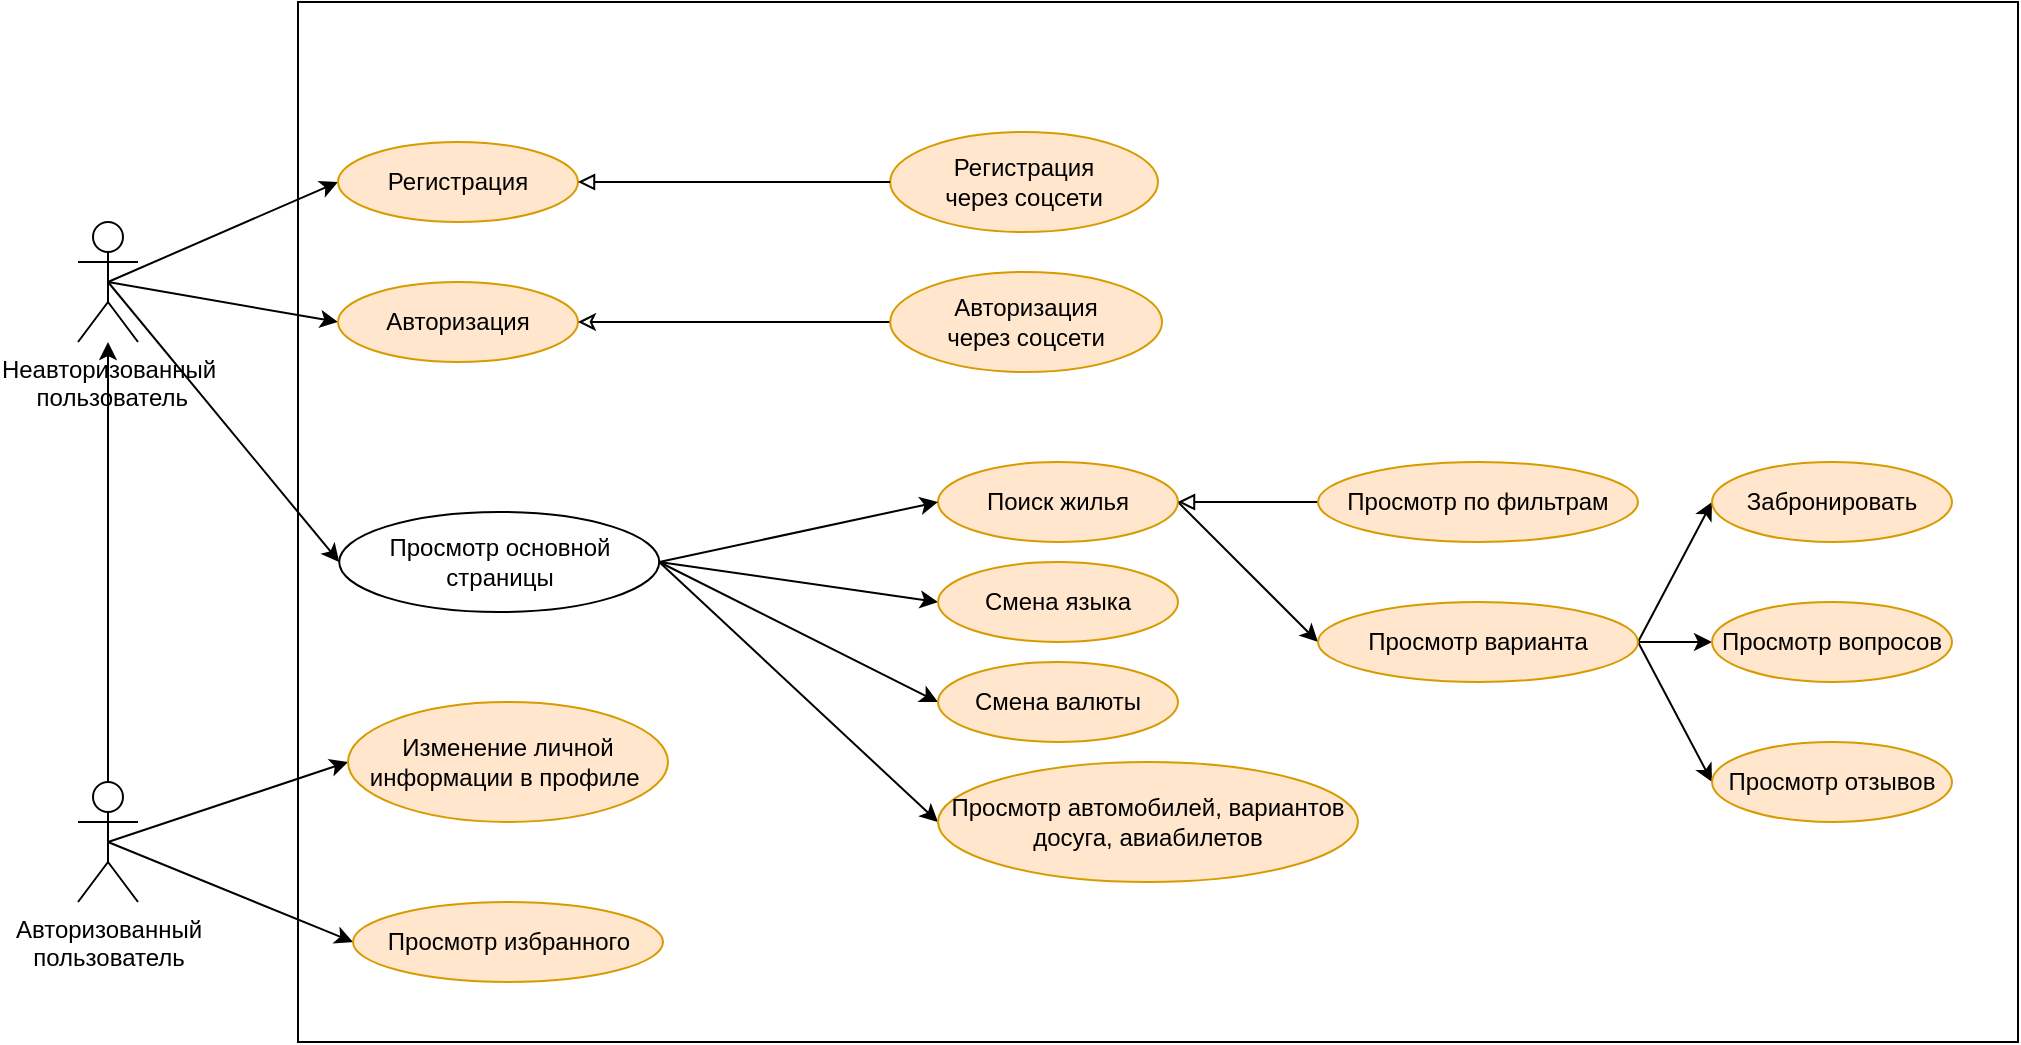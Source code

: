 <mxfile version="14.5.1" type="device"><diagram name="booking" id="FFCg5jETaVW25En7gltQ"><mxGraphModel dx="1422" dy="822" grid="1" gridSize="10" guides="1" tooltips="1" connect="1" arrows="1" fold="1" page="1" pageScale="1" pageWidth="827" pageHeight="1169" math="0" shadow="0"><root><mxCell id="xoJYTR2tFOuBfvwNBBHp-0"/><mxCell id="xoJYTR2tFOuBfvwNBBHp-1" parent="xoJYTR2tFOuBfvwNBBHp-0"/><mxCell id="xoJYTR2tFOuBfvwNBBHp-91" value="" style="rounded=0;whiteSpace=wrap;html=1;" parent="xoJYTR2tFOuBfvwNBBHp-1" vertex="1"><mxGeometry x="170" y="30" width="860" height="520" as="geometry"/></mxCell><mxCell id="xoJYTR2tFOuBfvwNBBHp-3" style="rounded=0;orthogonalLoop=1;jettySize=auto;html=1;exitX=0.5;exitY=0.5;exitDx=0;exitDy=0;exitPerimeter=0;entryX=0;entryY=0.5;entryDx=0;entryDy=0;endArrow=classic;endFill=1;" parent="xoJYTR2tFOuBfvwNBBHp-1" source="xoJYTR2tFOuBfvwNBBHp-8" target="xoJYTR2tFOuBfvwNBBHp-16" edge="1"><mxGeometry relative="1" as="geometry"/></mxCell><mxCell id="xoJYTR2tFOuBfvwNBBHp-4" style="edgeStyle=none;rounded=0;orthogonalLoop=1;jettySize=auto;html=1;exitX=0.5;exitY=0.5;exitDx=0;exitDy=0;exitPerimeter=0;entryX=0;entryY=0.5;entryDx=0;entryDy=0;endArrow=classic;endFill=1;" parent="xoJYTR2tFOuBfvwNBBHp-1" source="xoJYTR2tFOuBfvwNBBHp-8" target="xoJYTR2tFOuBfvwNBBHp-20" edge="1"><mxGeometry relative="1" as="geometry"/></mxCell><mxCell id="xoJYTR2tFOuBfvwNBBHp-5" style="edgeStyle=none;rounded=0;orthogonalLoop=1;jettySize=auto;html=1;exitX=0.5;exitY=0.5;exitDx=0;exitDy=0;exitPerimeter=0;entryX=0;entryY=0.5;entryDx=0;entryDy=0;endArrow=classic;endFill=1;" parent="xoJYTR2tFOuBfvwNBBHp-1" source="xoJYTR2tFOuBfvwNBBHp-8" target="xoJYTR2tFOuBfvwNBBHp-23" edge="1"><mxGeometry relative="1" as="geometry"/></mxCell><mxCell id="xoJYTR2tFOuBfvwNBBHp-8" value="Неавторизованный&lt;br&gt;&amp;nbsp;пользователь" style="shape=umlActor;verticalLabelPosition=bottom;verticalAlign=top;html=1;outlineConnect=0;" parent="xoJYTR2tFOuBfvwNBBHp-1" vertex="1"><mxGeometry x="60" y="140" width="30" height="60" as="geometry"/></mxCell><mxCell id="xoJYTR2tFOuBfvwNBBHp-9" style="edgeStyle=none;rounded=0;orthogonalLoop=1;jettySize=auto;html=1;exitX=0.5;exitY=0;exitDx=0;exitDy=0;exitPerimeter=0;endArrow=classic;endFill=1;" parent="xoJYTR2tFOuBfvwNBBHp-1" source="xoJYTR2tFOuBfvwNBBHp-13" target="xoJYTR2tFOuBfvwNBBHp-8" edge="1"><mxGeometry relative="1" as="geometry"/></mxCell><mxCell id="xoJYTR2tFOuBfvwNBBHp-10" style="edgeStyle=none;rounded=0;orthogonalLoop=1;jettySize=auto;html=1;exitX=0.5;exitY=0.5;exitDx=0;exitDy=0;exitPerimeter=0;entryX=0;entryY=0.5;entryDx=0;entryDy=0;endArrow=classic;endFill=1;" parent="xoJYTR2tFOuBfvwNBBHp-1" source="xoJYTR2tFOuBfvwNBBHp-13" target="xoJYTR2tFOuBfvwNBBHp-22" edge="1"><mxGeometry relative="1" as="geometry"/></mxCell><mxCell id="xoJYTR2tFOuBfvwNBBHp-11" style="edgeStyle=none;rounded=0;orthogonalLoop=1;jettySize=auto;html=1;exitX=0.5;exitY=0.5;exitDx=0;exitDy=0;exitPerimeter=0;entryX=0;entryY=0.5;entryDx=0;entryDy=0;endArrow=classic;endFill=1;fontColor=#000000;" parent="xoJYTR2tFOuBfvwNBBHp-1" source="xoJYTR2tFOuBfvwNBBHp-13" target="xoJYTR2tFOuBfvwNBBHp-50" edge="1"><mxGeometry relative="1" as="geometry"/></mxCell><mxCell id="xoJYTR2tFOuBfvwNBBHp-13" value="Авторизованный&lt;br&gt;пользователь" style="shape=umlActor;verticalLabelPosition=bottom;verticalAlign=top;html=1;outlineConnect=0;" parent="xoJYTR2tFOuBfvwNBBHp-1" vertex="1"><mxGeometry x="60" y="420" width="30" height="60" as="geometry"/></mxCell><mxCell id="xoJYTR2tFOuBfvwNBBHp-16" value="Регистрация" style="ellipse;whiteSpace=wrap;html=1;fillColor=#ffe6cc;strokeColor=#d79b00;" parent="xoJYTR2tFOuBfvwNBBHp-1" vertex="1"><mxGeometry x="190" y="100" width="120" height="40" as="geometry"/></mxCell><mxCell id="xoJYTR2tFOuBfvwNBBHp-17" value="Регистрация&lt;br&gt;через соцсети" style="ellipse;whiteSpace=wrap;html=1;fillColor=#ffe6cc;strokeColor=#d79b00;" parent="xoJYTR2tFOuBfvwNBBHp-1" vertex="1"><mxGeometry x="466.08" y="95" width="133.92" height="50" as="geometry"/></mxCell><mxCell id="xoJYTR2tFOuBfvwNBBHp-18" value="" style="endArrow=block;html=1;exitX=0;exitY=0.5;exitDx=0;exitDy=0;entryX=1;entryY=0.5;entryDx=0;entryDy=0;endFill=0;" parent="xoJYTR2tFOuBfvwNBBHp-1" source="xoJYTR2tFOuBfvwNBBHp-17" target="xoJYTR2tFOuBfvwNBBHp-16" edge="1"><mxGeometry width="50" height="50" relative="1" as="geometry"><mxPoint x="210" y="240" as="sourcePoint"/><mxPoint x="260" y="190" as="targetPoint"/></mxGeometry></mxCell><mxCell id="xoJYTR2tFOuBfvwNBBHp-20" value="Авторизация" style="ellipse;whiteSpace=wrap;html=1;fillColor=#ffe6cc;strokeColor=#d79b00;" parent="xoJYTR2tFOuBfvwNBBHp-1" vertex="1"><mxGeometry x="190" y="170" width="120" height="40" as="geometry"/></mxCell><mxCell id="xoJYTR2tFOuBfvwNBBHp-22" value="Изменение личной информации в профиле&amp;nbsp;" style="ellipse;whiteSpace=wrap;html=1;fillColor=#ffe6cc;strokeColor=#d79b00;" parent="xoJYTR2tFOuBfvwNBBHp-1" vertex="1"><mxGeometry x="195" y="380" width="160" height="60" as="geometry"/></mxCell><mxCell id="xoJYTR2tFOuBfvwNBBHp-69" style="edgeStyle=none;rounded=0;orthogonalLoop=1;jettySize=auto;html=1;exitX=1;exitY=0.5;exitDx=0;exitDy=0;entryX=0;entryY=0.5;entryDx=0;entryDy=0;startArrow=none;startFill=0;endArrow=classic;endFill=1;" parent="xoJYTR2tFOuBfvwNBBHp-1" source="xoJYTR2tFOuBfvwNBBHp-23" target="xoJYTR2tFOuBfvwNBBHp-68" edge="1"><mxGeometry relative="1" as="geometry"/></mxCell><mxCell id="xoJYTR2tFOuBfvwNBBHp-71" style="edgeStyle=none;rounded=0;orthogonalLoop=1;jettySize=auto;html=1;exitX=1;exitY=0.5;exitDx=0;exitDy=0;entryX=0;entryY=0.5;entryDx=0;entryDy=0;startArrow=none;startFill=0;endArrow=classic;endFill=1;" parent="xoJYTR2tFOuBfvwNBBHp-1" source="xoJYTR2tFOuBfvwNBBHp-23" target="xoJYTR2tFOuBfvwNBBHp-70" edge="1"><mxGeometry relative="1" as="geometry"/></mxCell><mxCell id="xoJYTR2tFOuBfvwNBBHp-23" value="Просмотр основной страницы" style="ellipse;whiteSpace=wrap;html=1;" parent="xoJYTR2tFOuBfvwNBBHp-1" vertex="1"><mxGeometry x="190.61" y="285" width="160" height="50" as="geometry"/></mxCell><mxCell id="xoJYTR2tFOuBfvwNBBHp-76" style="edgeStyle=none;rounded=0;orthogonalLoop=1;jettySize=auto;html=1;exitX=1;exitY=0.5;exitDx=0;exitDy=0;entryX=0;entryY=0.5;entryDx=0;entryDy=0;startArrow=none;startFill=0;endArrow=classic;endFill=1;" parent="xoJYTR2tFOuBfvwNBBHp-1" source="xoJYTR2tFOuBfvwNBBHp-24" target="xoJYTR2tFOuBfvwNBBHp-75" edge="1"><mxGeometry relative="1" as="geometry"/></mxCell><mxCell id="xoJYTR2tFOuBfvwNBBHp-24" value="Поиск жилья" style="ellipse;whiteSpace=wrap;html=1;fillColor=#ffe6cc;strokeColor=#d79b00;" parent="xoJYTR2tFOuBfvwNBBHp-1" vertex="1"><mxGeometry x="490" y="260" width="120" height="40" as="geometry"/></mxCell><mxCell id="xoJYTR2tFOuBfvwNBBHp-26" value="" style="endArrow=classic;html=1;exitX=1;exitY=0.5;exitDx=0;exitDy=0;entryX=0;entryY=0.5;entryDx=0;entryDy=0;" parent="xoJYTR2tFOuBfvwNBBHp-1" source="xoJYTR2tFOuBfvwNBBHp-23" target="xoJYTR2tFOuBfvwNBBHp-24" edge="1"><mxGeometry width="50" height="50" relative="1" as="geometry"><mxPoint x="450.0" y="190" as="sourcePoint"/><mxPoint x="320.0" y="200" as="targetPoint"/></mxGeometry></mxCell><mxCell id="xoJYTR2tFOuBfvwNBBHp-28" value="" style="endArrow=classic;html=1;exitX=1;exitY=0.5;exitDx=0;exitDy=0;entryX=0;entryY=0.5;entryDx=0;entryDy=0;" parent="xoJYTR2tFOuBfvwNBBHp-1" source="xoJYTR2tFOuBfvwNBBHp-23" target="xoJYTR2tFOuBfvwNBBHp-67" edge="1"><mxGeometry width="50" height="50" relative="1" as="geometry"><mxPoint x="350" y="265" as="sourcePoint"/><mxPoint x="440" y="300" as="targetPoint"/></mxGeometry></mxCell><mxCell id="xoJYTR2tFOuBfvwNBBHp-38" style="edgeStyle=none;rounded=0;orthogonalLoop=1;jettySize=auto;html=1;exitX=0;exitY=0.5;exitDx=0;exitDy=0;entryX=1;entryY=0.5;entryDx=0;entryDy=0;endArrow=block;endFill=0;fontColor=#FF0000;" parent="xoJYTR2tFOuBfvwNBBHp-1" source="xoJYTR2tFOuBfvwNBBHp-41" target="xoJYTR2tFOuBfvwNBBHp-24" edge="1"><mxGeometry relative="1" as="geometry"/></mxCell><mxCell id="xoJYTR2tFOuBfvwNBBHp-41" value="Просмотр по фильтрам" style="ellipse;whiteSpace=wrap;html=1;fillColor=#ffe6cc;strokeColor=#d79b00;" parent="xoJYTR2tFOuBfvwNBBHp-1" vertex="1"><mxGeometry x="680" y="260" width="160" height="40" as="geometry"/></mxCell><mxCell id="xoJYTR2tFOuBfvwNBBHp-50" value="Просмотр избранного" style="ellipse;whiteSpace=wrap;html=1;fillColor=#ffe6cc;strokeColor=#d79b00;" parent="xoJYTR2tFOuBfvwNBBHp-1" vertex="1"><mxGeometry x="197.5" y="480" width="155" height="40" as="geometry"/></mxCell><mxCell id="xoJYTR2tFOuBfvwNBBHp-60" style="rounded=0;orthogonalLoop=1;jettySize=auto;html=1;exitX=0;exitY=0.5;exitDx=0;exitDy=0;entryX=1;entryY=0.5;entryDx=0;entryDy=0;startArrow=none;startFill=0;endArrow=classic;endFill=0;" parent="xoJYTR2tFOuBfvwNBBHp-1" source="xoJYTR2tFOuBfvwNBBHp-61" target="xoJYTR2tFOuBfvwNBBHp-20" edge="1"><mxGeometry relative="1" as="geometry"/></mxCell><mxCell id="xoJYTR2tFOuBfvwNBBHp-61" value="Авторизация&lt;br&gt;через соцсети" style="ellipse;whiteSpace=wrap;html=1;fillColor=#ffe6cc;strokeColor=#d79b00;" parent="xoJYTR2tFOuBfvwNBBHp-1" vertex="1"><mxGeometry x="466.08" y="165" width="135.95" height="50" as="geometry"/></mxCell><mxCell id="xoJYTR2tFOuBfvwNBBHp-67" value="Смена языка" style="ellipse;whiteSpace=wrap;html=1;fillColor=#ffe6cc;strokeColor=#d79b00;" parent="xoJYTR2tFOuBfvwNBBHp-1" vertex="1"><mxGeometry x="490" y="310" width="120" height="40" as="geometry"/></mxCell><mxCell id="xoJYTR2tFOuBfvwNBBHp-68" value="Смена валюты" style="ellipse;whiteSpace=wrap;html=1;fillColor=#ffe6cc;strokeColor=#d79b00;" parent="xoJYTR2tFOuBfvwNBBHp-1" vertex="1"><mxGeometry x="490" y="360" width="120" height="40" as="geometry"/></mxCell><mxCell id="xoJYTR2tFOuBfvwNBBHp-70" value="Просмотр автомобилей, вариантов досуга, авиабилетов" style="ellipse;whiteSpace=wrap;html=1;fillColor=#ffe6cc;strokeColor=#d79b00;" parent="xoJYTR2tFOuBfvwNBBHp-1" vertex="1"><mxGeometry x="490" y="410" width="210" height="60" as="geometry"/></mxCell><mxCell id="xoJYTR2tFOuBfvwNBBHp-80" style="edgeStyle=none;rounded=0;orthogonalLoop=1;jettySize=auto;html=1;exitX=1;exitY=0.5;exitDx=0;exitDy=0;entryX=0;entryY=0.5;entryDx=0;entryDy=0;startArrow=none;startFill=0;endArrow=classic;endFill=1;" parent="xoJYTR2tFOuBfvwNBBHp-1" source="xoJYTR2tFOuBfvwNBBHp-75" target="xoJYTR2tFOuBfvwNBBHp-77" edge="1"><mxGeometry relative="1" as="geometry"/></mxCell><mxCell id="xoJYTR2tFOuBfvwNBBHp-81" style="edgeStyle=none;rounded=0;orthogonalLoop=1;jettySize=auto;html=1;exitX=1;exitY=0.5;exitDx=0;exitDy=0;entryX=0;entryY=0.5;entryDx=0;entryDy=0;startArrow=none;startFill=0;endArrow=classic;endFill=1;" parent="xoJYTR2tFOuBfvwNBBHp-1" source="xoJYTR2tFOuBfvwNBBHp-75" target="xoJYTR2tFOuBfvwNBBHp-78" edge="1"><mxGeometry relative="1" as="geometry"/></mxCell><mxCell id="xoJYTR2tFOuBfvwNBBHp-82" style="edgeStyle=none;rounded=0;orthogonalLoop=1;jettySize=auto;html=1;exitX=1;exitY=0.5;exitDx=0;exitDy=0;startArrow=none;startFill=0;endArrow=classic;endFill=1;entryX=0;entryY=0.5;entryDx=0;entryDy=0;" parent="xoJYTR2tFOuBfvwNBBHp-1" source="xoJYTR2tFOuBfvwNBBHp-75" target="xoJYTR2tFOuBfvwNBBHp-79" edge="1"><mxGeometry relative="1" as="geometry"><mxPoint x="843" y="320" as="targetPoint"/></mxGeometry></mxCell><mxCell id="xoJYTR2tFOuBfvwNBBHp-75" value="Просмотр варианта" style="ellipse;whiteSpace=wrap;html=1;fillColor=#ffe6cc;strokeColor=#d79b00;" parent="xoJYTR2tFOuBfvwNBBHp-1" vertex="1"><mxGeometry x="680" y="330" width="160" height="40" as="geometry"/></mxCell><mxCell id="xoJYTR2tFOuBfvwNBBHp-77" value="Забронировать" style="ellipse;whiteSpace=wrap;html=1;fillColor=#ffe6cc;strokeColor=#d79b00;" parent="xoJYTR2tFOuBfvwNBBHp-1" vertex="1"><mxGeometry x="877" y="260" width="120" height="40" as="geometry"/></mxCell><mxCell id="xoJYTR2tFOuBfvwNBBHp-78" value="Просмотр вопросов" style="ellipse;whiteSpace=wrap;html=1;fillColor=#ffe6cc;strokeColor=#d79b00;" parent="xoJYTR2tFOuBfvwNBBHp-1" vertex="1"><mxGeometry x="877" y="330" width="120" height="40" as="geometry"/></mxCell><mxCell id="xoJYTR2tFOuBfvwNBBHp-79" value="Просмотр отзывов" style="ellipse;whiteSpace=wrap;html=1;fillColor=#ffe6cc;strokeColor=#d79b00;" parent="xoJYTR2tFOuBfvwNBBHp-1" vertex="1"><mxGeometry x="877" y="400" width="120" height="40" as="geometry"/></mxCell></root></mxGraphModel></diagram></mxfile>